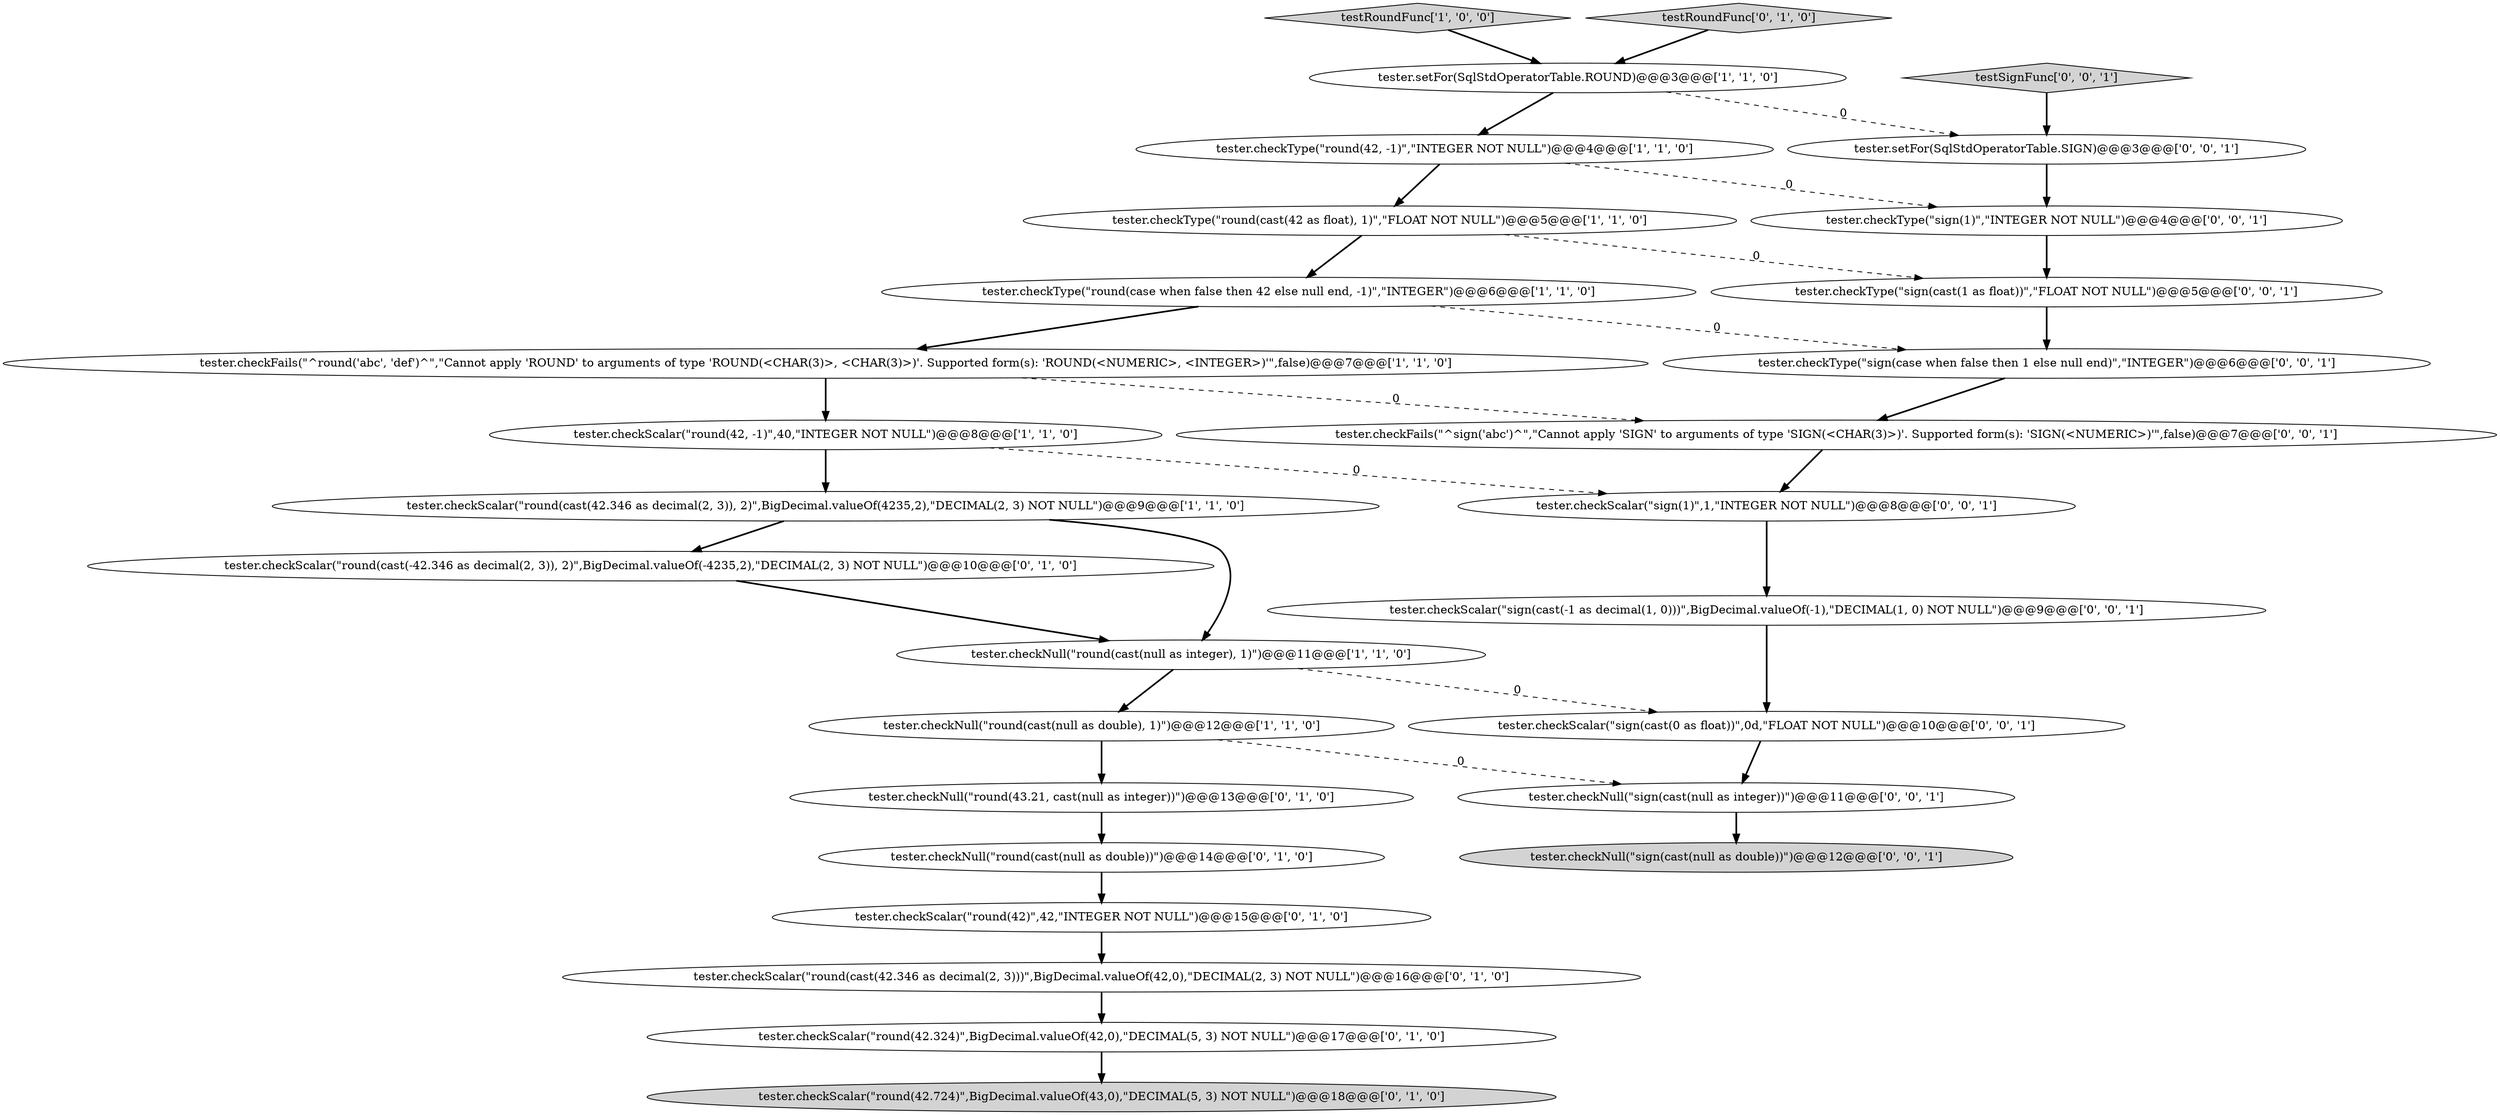 digraph {
8 [style = filled, label = "testRoundFunc['1', '0', '0']", fillcolor = lightgray, shape = diamond image = "AAA0AAABBB1BBB"];
20 [style = filled, label = "tester.checkScalar(\"sign(cast(0 as float))\",0d,\"FLOAT NOT NULL\")@@@10@@@['0', '0', '1']", fillcolor = white, shape = ellipse image = "AAA0AAABBB3BBB"];
11 [style = filled, label = "tester.checkScalar(\"round(cast(42.346 as decimal(2, 3)))\",BigDecimal.valueOf(42,0),\"DECIMAL(2, 3) NOT NULL\")@@@16@@@['0', '1', '0']", fillcolor = white, shape = ellipse image = "AAA1AAABBB2BBB"];
13 [style = filled, label = "testRoundFunc['0', '1', '0']", fillcolor = lightgray, shape = diamond image = "AAA0AAABBB2BBB"];
18 [style = filled, label = "tester.checkFails(\"^sign('abc')^\",\"Cannot apply 'SIGN' to arguments of type 'SIGN\(<CHAR\(3\)>\)'\. Supported form\(s\): 'SIGN\(<NUMERIC>\)'\",false)@@@7@@@['0', '0', '1']", fillcolor = white, shape = ellipse image = "AAA0AAABBB3BBB"];
7 [style = filled, label = "tester.checkNull(\"round(cast(null as integer), 1)\")@@@11@@@['1', '1', '0']", fillcolor = white, shape = ellipse image = "AAA0AAABBB1BBB"];
28 [style = filled, label = "testSignFunc['0', '0', '1']", fillcolor = lightgray, shape = diamond image = "AAA0AAABBB3BBB"];
24 [style = filled, label = "tester.checkNull(\"sign(cast(null as integer))\")@@@11@@@['0', '0', '1']", fillcolor = white, shape = ellipse image = "AAA0AAABBB3BBB"];
15 [style = filled, label = "tester.checkNull(\"round(cast(null as double))\")@@@14@@@['0', '1', '0']", fillcolor = white, shape = ellipse image = "AAA1AAABBB2BBB"];
16 [style = filled, label = "tester.checkScalar(\"round(42.324)\",BigDecimal.valueOf(42,0),\"DECIMAL(5, 3) NOT NULL\")@@@17@@@['0', '1', '0']", fillcolor = white, shape = ellipse image = "AAA1AAABBB2BBB"];
6 [style = filled, label = "tester.checkNull(\"round(cast(null as double), 1)\")@@@12@@@['1', '1', '0']", fillcolor = white, shape = ellipse image = "AAA0AAABBB1BBB"];
1 [style = filled, label = "tester.checkScalar(\"round(42, -1)\",40,\"INTEGER NOT NULL\")@@@8@@@['1', '1', '0']", fillcolor = white, shape = ellipse image = "AAA0AAABBB1BBB"];
9 [style = filled, label = "tester.checkType(\"round(42, -1)\",\"INTEGER NOT NULL\")@@@4@@@['1', '1', '0']", fillcolor = white, shape = ellipse image = "AAA0AAABBB1BBB"];
26 [style = filled, label = "tester.checkType(\"sign(case when false then 1 else null end)\",\"INTEGER\")@@@6@@@['0', '0', '1']", fillcolor = white, shape = ellipse image = "AAA0AAABBB3BBB"];
4 [style = filled, label = "tester.checkScalar(\"round(cast(42.346 as decimal(2, 3)), 2)\",BigDecimal.valueOf(4235,2),\"DECIMAL(2, 3) NOT NULL\")@@@9@@@['1', '1', '0']", fillcolor = white, shape = ellipse image = "AAA0AAABBB1BBB"];
14 [style = filled, label = "tester.checkScalar(\"round(42)\",42,\"INTEGER NOT NULL\")@@@15@@@['0', '1', '0']", fillcolor = white, shape = ellipse image = "AAA1AAABBB2BBB"];
23 [style = filled, label = "tester.checkScalar(\"sign(cast(-1 as decimal(1, 0)))\",BigDecimal.valueOf(-1),\"DECIMAL(1, 0) NOT NULL\")@@@9@@@['0', '0', '1']", fillcolor = white, shape = ellipse image = "AAA0AAABBB3BBB"];
19 [style = filled, label = "tester.checkNull(\"sign(cast(null as double))\")@@@12@@@['0', '0', '1']", fillcolor = lightgray, shape = ellipse image = "AAA0AAABBB3BBB"];
0 [style = filled, label = "tester.checkType(\"round(cast(42 as float), 1)\",\"FLOAT NOT NULL\")@@@5@@@['1', '1', '0']", fillcolor = white, shape = ellipse image = "AAA0AAABBB1BBB"];
10 [style = filled, label = "tester.checkNull(\"round(43.21, cast(null as integer))\")@@@13@@@['0', '1', '0']", fillcolor = white, shape = ellipse image = "AAA1AAABBB2BBB"];
22 [style = filled, label = "tester.checkScalar(\"sign(1)\",1,\"INTEGER NOT NULL\")@@@8@@@['0', '0', '1']", fillcolor = white, shape = ellipse image = "AAA0AAABBB3BBB"];
21 [style = filled, label = "tester.setFor(SqlStdOperatorTable.SIGN)@@@3@@@['0', '0', '1']", fillcolor = white, shape = ellipse image = "AAA0AAABBB3BBB"];
3 [style = filled, label = "tester.checkFails(\"^round('abc', 'def')^\",\"Cannot apply 'ROUND' to arguments of type 'ROUND\(<CHAR\(3\)>, <CHAR\(3\)>\)'\. Supported form\(s\): 'ROUND\(<NUMERIC>, <INTEGER>\)'\",false)@@@7@@@['1', '1', '0']", fillcolor = white, shape = ellipse image = "AAA0AAABBB1BBB"];
17 [style = filled, label = "tester.checkScalar(\"round(42.724)\",BigDecimal.valueOf(43,0),\"DECIMAL(5, 3) NOT NULL\")@@@18@@@['0', '1', '0']", fillcolor = lightgray, shape = ellipse image = "AAA1AAABBB2BBB"];
27 [style = filled, label = "tester.checkType(\"sign(cast(1 as float))\",\"FLOAT NOT NULL\")@@@5@@@['0', '0', '1']", fillcolor = white, shape = ellipse image = "AAA0AAABBB3BBB"];
2 [style = filled, label = "tester.setFor(SqlStdOperatorTable.ROUND)@@@3@@@['1', '1', '0']", fillcolor = white, shape = ellipse image = "AAA0AAABBB1BBB"];
12 [style = filled, label = "tester.checkScalar(\"round(cast(-42.346 as decimal(2, 3)), 2)\",BigDecimal.valueOf(-4235,2),\"DECIMAL(2, 3) NOT NULL\")@@@10@@@['0', '1', '0']", fillcolor = white, shape = ellipse image = "AAA1AAABBB2BBB"];
5 [style = filled, label = "tester.checkType(\"round(case when false then 42 else null end, -1)\",\"INTEGER\")@@@6@@@['1', '1', '0']", fillcolor = white, shape = ellipse image = "AAA0AAABBB1BBB"];
25 [style = filled, label = "tester.checkType(\"sign(1)\",\"INTEGER NOT NULL\")@@@4@@@['0', '0', '1']", fillcolor = white, shape = ellipse image = "AAA0AAABBB3BBB"];
28->21 [style = bold, label=""];
12->7 [style = bold, label=""];
26->18 [style = bold, label=""];
4->7 [style = bold, label=""];
18->22 [style = bold, label=""];
0->27 [style = dashed, label="0"];
1->22 [style = dashed, label="0"];
7->20 [style = dashed, label="0"];
7->6 [style = bold, label=""];
9->0 [style = bold, label=""];
11->16 [style = bold, label=""];
14->11 [style = bold, label=""];
3->1 [style = bold, label=""];
6->10 [style = bold, label=""];
21->25 [style = bold, label=""];
2->9 [style = bold, label=""];
8->2 [style = bold, label=""];
9->25 [style = dashed, label="0"];
15->14 [style = bold, label=""];
23->20 [style = bold, label=""];
27->26 [style = bold, label=""];
6->24 [style = dashed, label="0"];
4->12 [style = bold, label=""];
1->4 [style = bold, label=""];
20->24 [style = bold, label=""];
3->18 [style = dashed, label="0"];
2->21 [style = dashed, label="0"];
10->15 [style = bold, label=""];
16->17 [style = bold, label=""];
5->3 [style = bold, label=""];
24->19 [style = bold, label=""];
22->23 [style = bold, label=""];
0->5 [style = bold, label=""];
25->27 [style = bold, label=""];
13->2 [style = bold, label=""];
5->26 [style = dashed, label="0"];
}
